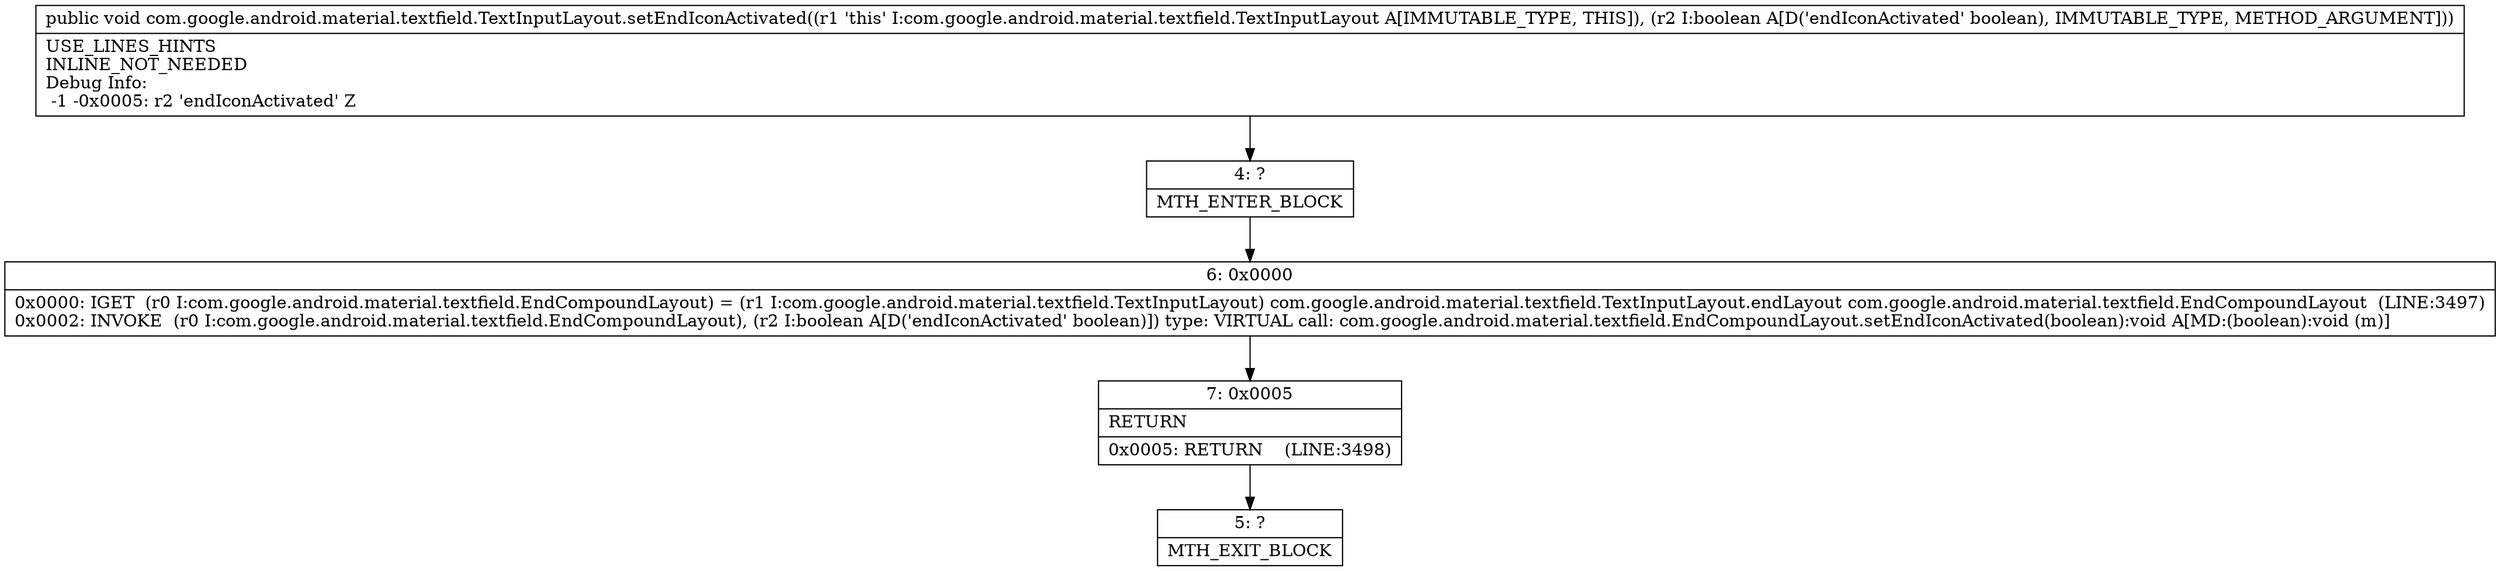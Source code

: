 digraph "CFG forcom.google.android.material.textfield.TextInputLayout.setEndIconActivated(Z)V" {
Node_4 [shape=record,label="{4\:\ ?|MTH_ENTER_BLOCK\l}"];
Node_6 [shape=record,label="{6\:\ 0x0000|0x0000: IGET  (r0 I:com.google.android.material.textfield.EndCompoundLayout) = (r1 I:com.google.android.material.textfield.TextInputLayout) com.google.android.material.textfield.TextInputLayout.endLayout com.google.android.material.textfield.EndCompoundLayout  (LINE:3497)\l0x0002: INVOKE  (r0 I:com.google.android.material.textfield.EndCompoundLayout), (r2 I:boolean A[D('endIconActivated' boolean)]) type: VIRTUAL call: com.google.android.material.textfield.EndCompoundLayout.setEndIconActivated(boolean):void A[MD:(boolean):void (m)]\l}"];
Node_7 [shape=record,label="{7\:\ 0x0005|RETURN\l|0x0005: RETURN    (LINE:3498)\l}"];
Node_5 [shape=record,label="{5\:\ ?|MTH_EXIT_BLOCK\l}"];
MethodNode[shape=record,label="{public void com.google.android.material.textfield.TextInputLayout.setEndIconActivated((r1 'this' I:com.google.android.material.textfield.TextInputLayout A[IMMUTABLE_TYPE, THIS]), (r2 I:boolean A[D('endIconActivated' boolean), IMMUTABLE_TYPE, METHOD_ARGUMENT]))  | USE_LINES_HINTS\lINLINE_NOT_NEEDED\lDebug Info:\l  \-1 \-0x0005: r2 'endIconActivated' Z\l}"];
MethodNode -> Node_4;Node_4 -> Node_6;
Node_6 -> Node_7;
Node_7 -> Node_5;
}

